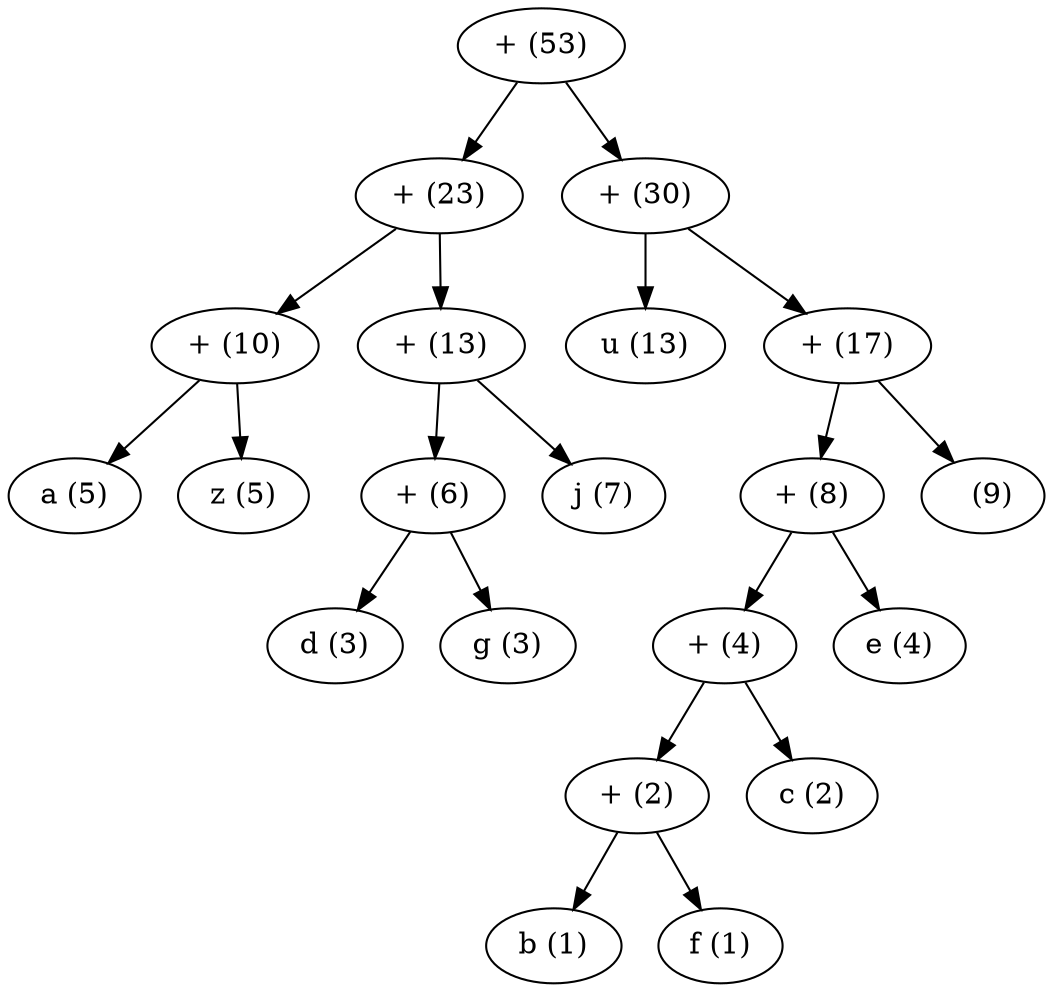 digraph HuffmanTree {
	"+ (53)" -> "+ (23)";
	"+ (23)" -> "+ (10)";
	"+ (10)" -> "a (5)";
	"+ (10)" -> "z (5)";
	"+ (23)" -> "+ (13)";
	"+ (13)" -> "+ (6)";
	"+ (6)" -> "d (3)";
	"+ (6)" -> "g (3)";
	"+ (13)" -> "j (7)";
	"+ (53)" -> "+ (30)";
	"+ (30)" -> "u (13)";
	"+ (30)" -> "+ (17)";
	"+ (17)" -> "+ (8)";
	"+ (8)" -> "+ (4)";
	"+ (4)" -> "+ (2)";
	"+ (2)" -> "b (1)";
	"+ (2)" -> "f (1)";
	"+ (4)" -> "c (2)";
	"+ (8)" -> "e (4)";
	"+ (17)" -> "  (9)";
}
